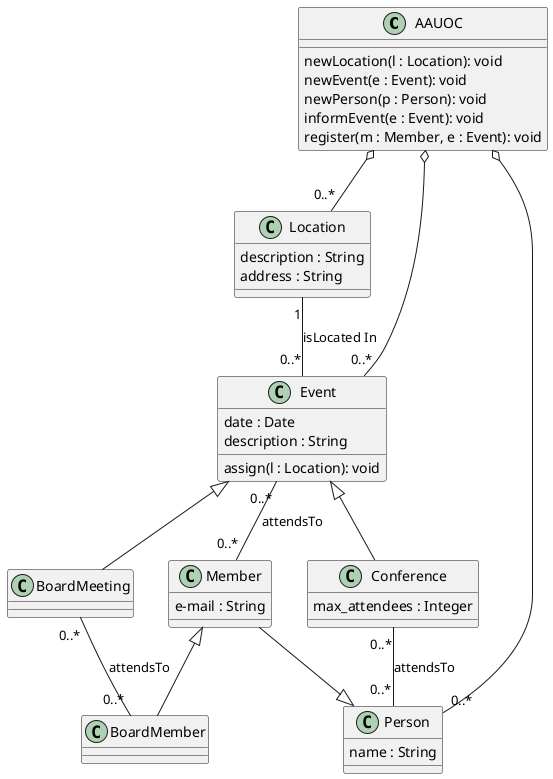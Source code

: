@startuml

class AAUOC {
    newLocation(l : Location): void
    newEvent(e : Event): void
    newPerson(p : Person): void
    informEvent(e : Event): void
    register(m : Member, e : Event): void
}

AAUOC o-- "0..*" Location
AAUOC o-- "0..*" Event
AAUOC o-- "0..*" Person
class Location {
    description : String
    address : String
}

Location "1" -- "0..*" Event : isLocated In

class Person{
    name : String
}
class Event{
    date : Date
    description : String
    assign(l : Location): void
}

Event <|-- BoardMeeting
Event <|-- Conference
Event "0..*" -- "0..*" Member : attendsTo

class Member{
    e-mail : String
}

Member <|-- BoardMember

class BoardMember{

}

BoardMeeting "0..*" -- "0..*" BoardMember : attendsTo

class BoardMeeting{

}

class Conference{
max_attendees : Integer
}

Conference "0..*" -- "0..*" Person : attendsTo
Member --|> Person

@enduml